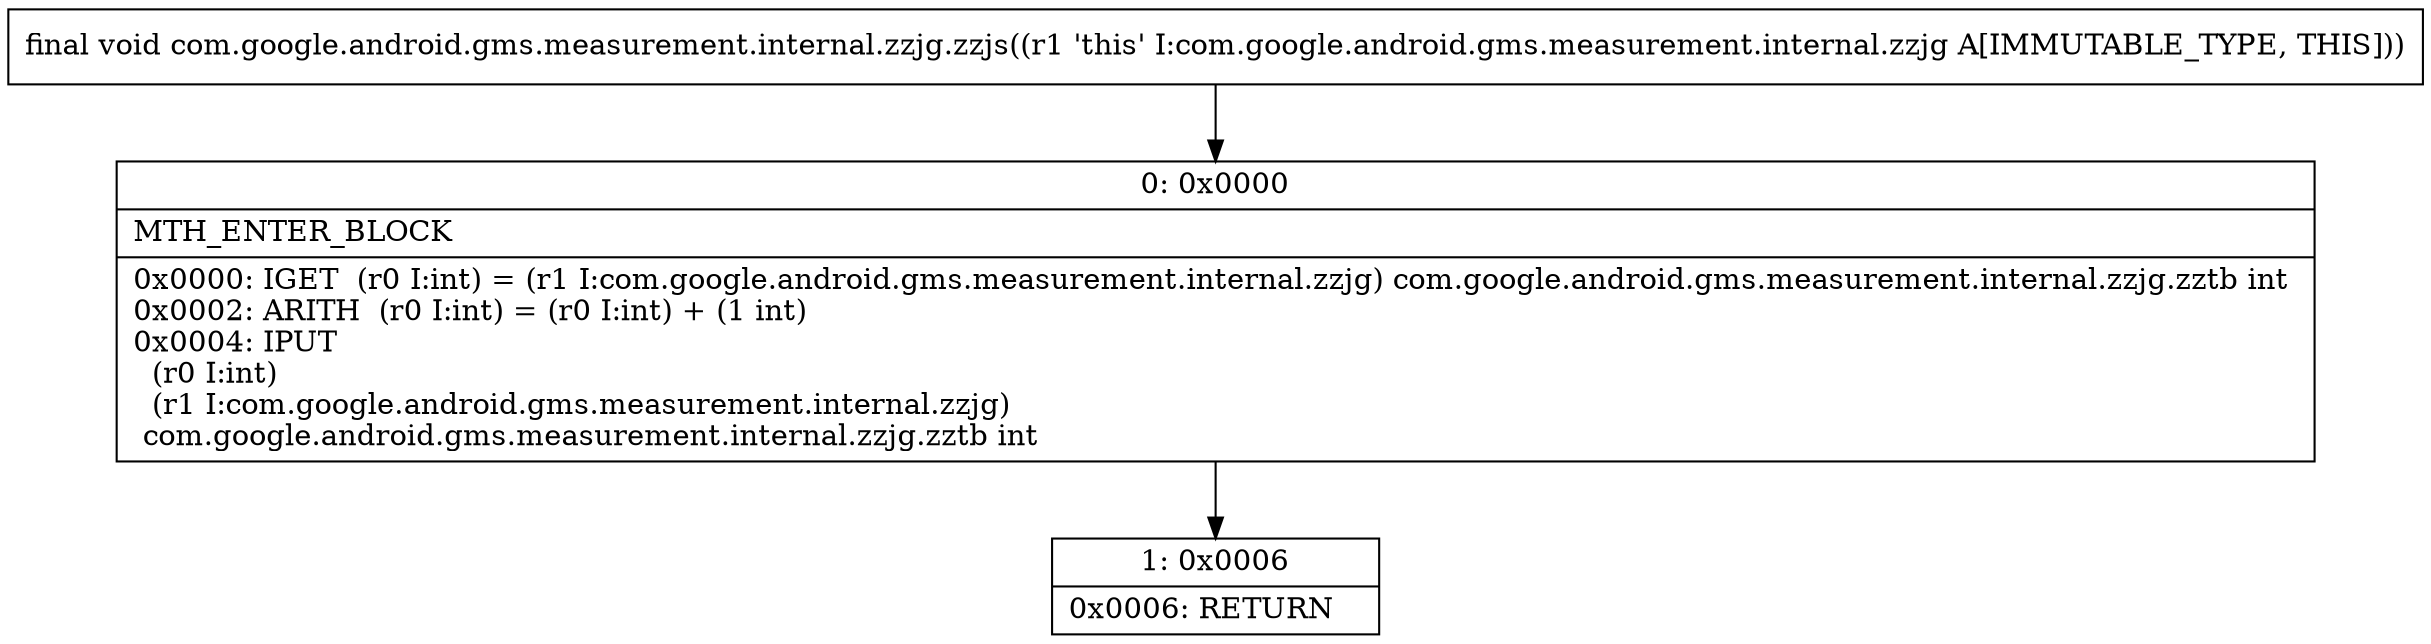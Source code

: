 digraph "CFG forcom.google.android.gms.measurement.internal.zzjg.zzjs()V" {
Node_0 [shape=record,label="{0\:\ 0x0000|MTH_ENTER_BLOCK\l|0x0000: IGET  (r0 I:int) = (r1 I:com.google.android.gms.measurement.internal.zzjg) com.google.android.gms.measurement.internal.zzjg.zztb int \l0x0002: ARITH  (r0 I:int) = (r0 I:int) + (1 int) \l0x0004: IPUT  \l  (r0 I:int)\l  (r1 I:com.google.android.gms.measurement.internal.zzjg)\l com.google.android.gms.measurement.internal.zzjg.zztb int \l}"];
Node_1 [shape=record,label="{1\:\ 0x0006|0x0006: RETURN   \l}"];
MethodNode[shape=record,label="{final void com.google.android.gms.measurement.internal.zzjg.zzjs((r1 'this' I:com.google.android.gms.measurement.internal.zzjg A[IMMUTABLE_TYPE, THIS])) }"];
MethodNode -> Node_0;
Node_0 -> Node_1;
}

